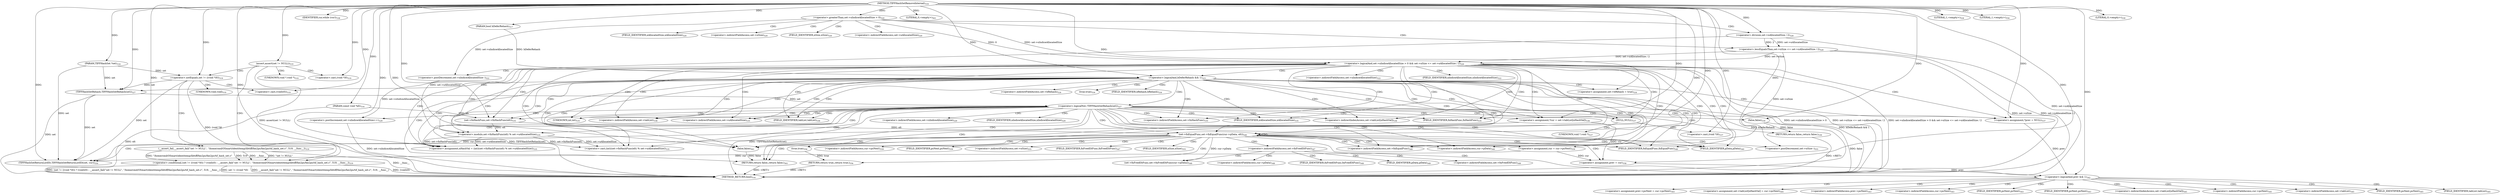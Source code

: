 digraph "TIFFHashSetRemoveInternal" {  
"5696" [label = <(METHOD,TIFFHashSetRemoveInternal)<SUB>516</SUB>> ]
"5866" [label = <(METHOD_RETURN,bool)<SUB>516</SUB>> ]
"5697" [label = <(PARAM,TIFFHashSet *set)<SUB>516</SUB>> ]
"5698" [label = <(PARAM,const void *elt)<SUB>516</SUB>> ]
"5699" [label = <(PARAM,bool bDeferRehash)<SUB>517</SUB>> ]
"5701" [label = <(assert,assert(set != NULL))<SUB>519</SUB>> ]
"5766" [label = <(&lt;operator&gt;.assignment,nHashVal = (int)(set-&gt;fnHashFunc(elt) % set-&gt;nAllocatedSize))<SUB>535</SUB>> ]
"5780" [label = <(&lt;operator&gt;.assignment,*cur = set-&gt;tabList[nHashVal])<SUB>536</SUB>> ]
"5788" [label = <(&lt;operator&gt;.assignment,*prev = NULL)<SUB>537</SUB>> ]
"5862" [label = <(RETURN,return false;,return false;)<SUB>561</SUB>> ]
"5718" [label = <(&lt;operator&gt;.logicalAnd,set-&gt;nIndiceAllocatedSize &gt; 0 &amp;&amp; set-&gt;nSize &lt;= set-&gt;nAllocatedSize / 2)<SUB>520</SUB>> ]
"5796" [label = <(IDENTIFIER,cur,while (cur))<SUB>538</SUB>> ]
"5863" [label = <(false,false)<SUB>561</SUB>> ]
"5703" [label = <(&lt;operator&gt;.conditional,(set != ((void *)0)) ? (void)(0) : __assert_fail(&quot;set != NULL&quot;, &quot;/home/cmd/OSmart/identitemp/libtiff/fax2ps/fax2ps/tif_hash_set.c&quot;, 519, __func__))<SUB>519</SUB>> ]
"5734" [label = <(&lt;operator&gt;.postDecrement,set-&gt;nIndiceAllocatedSize--)<SUB>522</SUB>> ]
"5768" [label = <(&lt;operator&gt;.cast,(int)(set-&gt;fnHashFunc(elt) % set-&gt;nAllocatedSize))<SUB>535</SUB>> ]
"5854" [label = <(&lt;operator&gt;.assignment,prev = cur)<SUB>558</SUB>> ]
"5857" [label = <(&lt;operator&gt;.assignment,cur = cur-&gt;psNext)<SUB>559</SUB>> ]
"5719" [label = <(&lt;operator&gt;.greaterThan,set-&gt;nIndiceAllocatedSize &gt; 0)<SUB>520</SUB>> ]
"5724" [label = <(&lt;operator&gt;.lessEqualsThan,set-&gt;nSize &lt;= set-&gt;nAllocatedSize / 2)<SUB>520</SUB>> ]
"5739" [label = <(&lt;operator&gt;.logicalAnd,bDeferRehash &amp;&amp; 1)<SUB>523</SUB>> ]
"5770" [label = <(&lt;operator&gt;.modulo,set-&gt;fnHashFunc(elt) % set-&gt;nAllocatedSize)<SUB>535</SUB>> ]
"5792" [label = <(&lt;operator&gt;.cast,(void *)0)<SUB>537</SUB>> ]
"5799" [label = <(set-&gt;fnEqualFunc,set-&gt;fnEqualFunc(cur-&gt;pData, elt))<SUB>540</SUB>> ]
"5865" [label = <(LITERAL,0,&lt;empty&gt;)<SUB>561</SUB>> ]
"5704" [label = <(&lt;operator&gt;.notEquals,set != ((void *)0))<SUB>519</SUB>> ]
"5709" [label = <(&lt;operator&gt;.cast,(void)(0))<SUB>519</SUB>> ]
"5712" [label = <(__assert_fail,__assert_fail(&quot;set != NULL&quot;, &quot;/home/cmd/OSmart/identitemp/libtiff/fax2ps/fax2ps/tif_hash_set.c&quot;, 519, __func__))<SUB>519</SUB>> ]
"5728" [label = <(&lt;operator&gt;.division,set-&gt;nAllocatedSize / 2)<SUB>520</SUB>> ]
"5743" [label = <(&lt;operator&gt;.assignment,set-&gt;bRehash = true)<SUB>524</SUB>> ]
"5771" [label = <(set-&gt;fnHashFunc,set-&gt;fnHashFunc(elt))<SUB>535</SUB>> ]
"5843" [label = <(TIFFHashSetReturnListElt,TIFFHashSetReturnListElt(set, cur))<SUB>550</SUB>> ]
"5846" [label = <(&lt;operator&gt;.postDecrement,set-&gt;nSize--)<SUB>555</SUB>> ]
"5850" [label = <(RETURN,return true;,return true;)<SUB>556</SUB>> ]
"5706" [label = <(&lt;operator&gt;.cast,(void *)0)<SUB>519</SUB>> ]
"5809" [label = <(&lt;operator&gt;.logicalAnd,prev &amp;&amp; 1)<SUB>542</SUB>> ]
"5851" [label = <(true,true)<SUB>556</SUB>> ]
"5753" [label = <(&lt;operator&gt;.logicalNot,!TIFFHashSetRehash(set))<SUB>527</SUB>> ]
"5813" [label = <(&lt;operator&gt;.assignment,prev-&gt;psNext = cur-&gt;psNext)<SUB>543</SUB>> ]
"5836" [label = <(set-&gt;fnFreeEltFunc,set-&gt;fnFreeEltFunc(cur-&gt;pData))<SUB>548</SUB>> ]
"5749" [label = <(LITERAL,1,&lt;empty&gt;)<SUB>524</SUB>> ]
"5757" [label = <(&lt;operator&gt;.postIncrement,set-&gt;nIndiceAllocatedSize++)<SUB>529</SUB>> ]
"5761" [label = <(RETURN,return false;,return false;)<SUB>530</SUB>> ]
"5822" [label = <(&lt;operator&gt;.assignment,set-&gt;tabList[nHashVal] = cur-&gt;psNext)<SUB>545</SUB>> ]
"5853" [label = <(LITERAL,1,&lt;empty&gt;)<SUB>556</SUB>> ]
"5754" [label = <(TIFFHashSetRehash,TIFFHashSetRehash(set))<SUB>527</SUB>> ]
"5762" [label = <(false,false)<SUB>530</SUB>> ]
"5764" [label = <(LITERAL,0,&lt;empty&gt;)<SUB>530</SUB>> ]
"5782" [label = <(&lt;operator&gt;.indirectIndexAccess,set-&gt;tabList[nHashVal])<SUB>536</SUB>> ]
"5790" [label = <(NULL,NULL)<SUB>537</SUB>> ]
"5769" [label = <(UNKNOWN,int,int)<SUB>535</SUB>> ]
"5783" [label = <(&lt;operator&gt;.indirectFieldAccess,set-&gt;tabList)<SUB>536</SUB>> ]
"5725" [label = <(&lt;operator&gt;.indirectFieldAccess,set-&gt;nSize)<SUB>520</SUB>> ]
"5735" [label = <(&lt;operator&gt;.indirectFieldAccess,set-&gt;nIndiceAllocatedSize)<SUB>522</SUB>> ]
"5776" [label = <(&lt;operator&gt;.indirectFieldAccess,set-&gt;nAllocatedSize)<SUB>535</SUB>> ]
"5785" [label = <(FIELD_IDENTIFIER,tabList,tabList)<SUB>536</SUB>> ]
"5859" [label = <(&lt;operator&gt;.indirectFieldAccess,cur-&gt;psNext)<SUB>559</SUB>> ]
"5710" [label = <(UNKNOWN,void,void)<SUB>519</SUB>> ]
"5727" [label = <(FIELD_IDENTIFIER,nSize,nSize)<SUB>520</SUB>> ]
"5729" [label = <(&lt;operator&gt;.indirectFieldAccess,set-&gt;nAllocatedSize)<SUB>520</SUB>> ]
"5737" [label = <(FIELD_IDENTIFIER,nIndiceAllocatedSize,nIndiceAllocatedSize)<SUB>522</SUB>> ]
"5772" [label = <(&lt;operator&gt;.indirectFieldAccess,set-&gt;fnHashFunc)<SUB>535</SUB>> ]
"5778" [label = <(FIELD_IDENTIFIER,nAllocatedSize,nAllocatedSize)<SUB>535</SUB>> ]
"5793" [label = <(UNKNOWN,void *,void *)<SUB>537</SUB>> ]
"5800" [label = <(&lt;operator&gt;.indirectFieldAccess,set-&gt;fnEqualFunc)<SUB>540</SUB>> ]
"5803" [label = <(&lt;operator&gt;.indirectFieldAccess,cur-&gt;pData)<SUB>540</SUB>> ]
"5861" [label = <(FIELD_IDENTIFIER,psNext,psNext)<SUB>559</SUB>> ]
"5707" [label = <(UNKNOWN,void *,void *)<SUB>519</SUB>> ]
"5731" [label = <(FIELD_IDENTIFIER,nAllocatedSize,nAllocatedSize)<SUB>520</SUB>> ]
"5744" [label = <(&lt;operator&gt;.indirectFieldAccess,set-&gt;bRehash)<SUB>524</SUB>> ]
"5747" [label = <(true,true)<SUB>524</SUB>> ]
"5774" [label = <(FIELD_IDENTIFIER,fnHashFunc,fnHashFunc)<SUB>535</SUB>> ]
"5802" [label = <(FIELD_IDENTIFIER,fnEqualFunc,fnEqualFunc)<SUB>540</SUB>> ]
"5805" [label = <(FIELD_IDENTIFIER,pData,pData)<SUB>540</SUB>> ]
"5832" [label = <(&lt;operator&gt;.indirectFieldAccess,set-&gt;fnFreeEltFunc)<SUB>547</SUB>> ]
"5847" [label = <(&lt;operator&gt;.indirectFieldAccess,set-&gt;nSize)<SUB>555</SUB>> ]
"5746" [label = <(FIELD_IDENTIFIER,bRehash,bRehash)<SUB>524</SUB>> ]
"5834" [label = <(FIELD_IDENTIFIER,fnFreeEltFunc,fnFreeEltFunc)<SUB>547</SUB>> ]
"5849" [label = <(FIELD_IDENTIFIER,nSize,nSize)<SUB>555</SUB>> ]
"5814" [label = <(&lt;operator&gt;.indirectFieldAccess,prev-&gt;psNext)<SUB>543</SUB>> ]
"5817" [label = <(&lt;operator&gt;.indirectFieldAccess,cur-&gt;psNext)<SUB>543</SUB>> ]
"5837" [label = <(&lt;operator&gt;.indirectFieldAccess,set-&gt;fnFreeEltFunc)<SUB>548</SUB>> ]
"5840" [label = <(&lt;operator&gt;.indirectFieldAccess,cur-&gt;pData)<SUB>548</SUB>> ]
"5758" [label = <(&lt;operator&gt;.indirectFieldAccess,set-&gt;nIndiceAllocatedSize)<SUB>529</SUB>> ]
"5816" [label = <(FIELD_IDENTIFIER,psNext,psNext)<SUB>543</SUB>> ]
"5819" [label = <(FIELD_IDENTIFIER,psNext,psNext)<SUB>543</SUB>> ]
"5823" [label = <(&lt;operator&gt;.indirectIndexAccess,set-&gt;tabList[nHashVal])<SUB>545</SUB>> ]
"5828" [label = <(&lt;operator&gt;.indirectFieldAccess,cur-&gt;psNext)<SUB>545</SUB>> ]
"5839" [label = <(FIELD_IDENTIFIER,fnFreeEltFunc,fnFreeEltFunc)<SUB>548</SUB>> ]
"5842" [label = <(FIELD_IDENTIFIER,pData,pData)<SUB>548</SUB>> ]
"5760" [label = <(FIELD_IDENTIFIER,nIndiceAllocatedSize,nIndiceAllocatedSize)<SUB>529</SUB>> ]
"5824" [label = <(&lt;operator&gt;.indirectFieldAccess,set-&gt;tabList)<SUB>545</SUB>> ]
"5830" [label = <(FIELD_IDENTIFIER,psNext,psNext)<SUB>545</SUB>> ]
"5826" [label = <(FIELD_IDENTIFIER,tabList,tabList)<SUB>545</SUB>> ]
  "5761" -> "5866"  [ label = "DDG: &lt;RET&gt;"] 
  "5862" -> "5866"  [ label = "DDG: &lt;RET&gt;"] 
  "5850" -> "5866"  [ label = "DDG: &lt;RET&gt;"] 
  "5698" -> "5866"  [ label = "DDG: elt"] 
  "5701" -> "5866"  [ label = "DDG: assert(set != NULL)"] 
  "5704" -> "5866"  [ label = "DDG: (void *)0"] 
  "5703" -> "5866"  [ label = "DDG: set != ((void *)0)"] 
  "5703" -> "5866"  [ label = "DDG: __assert_fail(&quot;set != NULL&quot;, &quot;/home/cmd/OSmart/identitemp/libtiff/fax2ps/fax2ps/tif_hash_set.c&quot;, 519, __func__)"] 
  "5703" -> "5866"  [ label = "DDG: (void)(0)"] 
  "5703" -> "5866"  [ label = "DDG: (set != ((void *)0)) ? (void)(0) : __assert_fail(&quot;set != NULL&quot;, &quot;/home/cmd/OSmart/identitemp/libtiff/fax2ps/fax2ps/tif_hash_set.c&quot;, 519, __func__)"] 
  "5718" -> "5866"  [ label = "DDG: set-&gt;nIndiceAllocatedSize &gt; 0"] 
  "5724" -> "5866"  [ label = "DDG: set-&gt;nSize"] 
  "5728" -> "5866"  [ label = "DDG: set-&gt;nAllocatedSize"] 
  "5724" -> "5866"  [ label = "DDG: set-&gt;nAllocatedSize / 2"] 
  "5718" -> "5866"  [ label = "DDG: set-&gt;nSize &lt;= set-&gt;nAllocatedSize / 2"] 
  "5718" -> "5866"  [ label = "DDG: set-&gt;nIndiceAllocatedSize &gt; 0 &amp;&amp; set-&gt;nSize &lt;= set-&gt;nAllocatedSize / 2"] 
  "5739" -> "5866"  [ label = "DDG: bDeferRehash"] 
  "5739" -> "5866"  [ label = "DDG: bDeferRehash &amp;&amp; 1"] 
  "5754" -> "5866"  [ label = "DDG: set"] 
  "5753" -> "5866"  [ label = "DDG: TIFFHashSetRehash(set)"] 
  "5753" -> "5866"  [ label = "DDG: !TIFFHashSetRehash(set)"] 
  "5757" -> "5866"  [ label = "DDG: set-&gt;nIndiceAllocatedSize"] 
  "5762" -> "5866"  [ label = "DDG: false"] 
  "5712" -> "5866"  [ label = "DDG: __func__"] 
  "5696" -> "5697"  [ label = "DDG: "] 
  "5696" -> "5698"  [ label = "DDG: "] 
  "5696" -> "5699"  [ label = "DDG: "] 
  "5696" -> "5701"  [ label = "DDG: "] 
  "5770" -> "5766"  [ label = "DDG: set-&gt;fnHashFunc(elt)"] 
  "5770" -> "5766"  [ label = "DDG: set-&gt;nAllocatedSize"] 
  "5696" -> "5788"  [ label = "DDG: "] 
  "5863" -> "5862"  [ label = "DDG: false"] 
  "5696" -> "5766"  [ label = "DDG: "] 
  "5696" -> "5780"  [ label = "DDG: "] 
  "5696" -> "5796"  [ label = "DDG: "] 
  "5696" -> "5863"  [ label = "DDG: "] 
  "5696" -> "5703"  [ label = "DDG: "] 
  "5712" -> "5703"  [ label = "DDG: &quot;set != NULL&quot;"] 
  "5712" -> "5703"  [ label = "DDG: &quot;/home/cmd/OSmart/identitemp/libtiff/fax2ps/fax2ps/tif_hash_set.c&quot;"] 
  "5712" -> "5703"  [ label = "DDG: 519"] 
  "5712" -> "5703"  [ label = "DDG: __func__"] 
  "5719" -> "5718"  [ label = "DDG: set-&gt;nIndiceAllocatedSize"] 
  "5719" -> "5718"  [ label = "DDG: 0"] 
  "5724" -> "5718"  [ label = "DDG: set-&gt;nSize"] 
  "5724" -> "5718"  [ label = "DDG: set-&gt;nAllocatedSize / 2"] 
  "5770" -> "5768"  [ label = "DDG: set-&gt;fnHashFunc(elt)"] 
  "5770" -> "5768"  [ label = "DDG: set-&gt;nAllocatedSize"] 
  "5780" -> "5854"  [ label = "DDG: cur"] 
  "5857" -> "5854"  [ label = "DDG: cur"] 
  "5696" -> "5854"  [ label = "DDG: "] 
  "5696" -> "5719"  [ label = "DDG: "] 
  "5728" -> "5724"  [ label = "DDG: set-&gt;nAllocatedSize"] 
  "5728" -> "5724"  [ label = "DDG: 2"] 
  "5719" -> "5734"  [ label = "DDG: set-&gt;nIndiceAllocatedSize"] 
  "5771" -> "5770"  [ label = "DDG: elt"] 
  "5728" -> "5770"  [ label = "DDG: set-&gt;nAllocatedSize"] 
  "5696" -> "5792"  [ label = "DDG: "] 
  "5696" -> "5857"  [ label = "DDG: "] 
  "5696" -> "5865"  [ label = "DDG: "] 
  "5697" -> "5704"  [ label = "DDG: set"] 
  "5696" -> "5704"  [ label = "DDG: "] 
  "5696" -> "5709"  [ label = "DDG: "] 
  "5696" -> "5712"  [ label = "DDG: "] 
  "5696" -> "5728"  [ label = "DDG: "] 
  "5699" -> "5739"  [ label = "DDG: bDeferRehash"] 
  "5696" -> "5739"  [ label = "DDG: "] 
  "5696" -> "5743"  [ label = "DDG: "] 
  "5698" -> "5771"  [ label = "DDG: elt"] 
  "5696" -> "5771"  [ label = "DDG: "] 
  "5771" -> "5799"  [ label = "DDG: elt"] 
  "5696" -> "5799"  [ label = "DDG: "] 
  "5851" -> "5850"  [ label = "DDG: true"] 
  "5696" -> "5706"  [ label = "DDG: "] 
  "5704" -> "5843"  [ label = "DDG: set"] 
  "5754" -> "5843"  [ label = "DDG: set"] 
  "5697" -> "5843"  [ label = "DDG: set"] 
  "5696" -> "5843"  [ label = "DDG: "] 
  "5780" -> "5843"  [ label = "DDG: cur"] 
  "5857" -> "5843"  [ label = "DDG: cur"] 
  "5724" -> "5846"  [ label = "DDG: set-&gt;nSize"] 
  "5696" -> "5851"  [ label = "DDG: "] 
  "5788" -> "5809"  [ label = "DDG: prev"] 
  "5854" -> "5809"  [ label = "DDG: prev"] 
  "5696" -> "5809"  [ label = "DDG: "] 
  "5696" -> "5749"  [ label = "DDG: "] 
  "5754" -> "5753"  [ label = "DDG: set"] 
  "5762" -> "5761"  [ label = "DDG: false"] 
  "5799" -> "5836"  [ label = "DDG: cur-&gt;pData"] 
  "5696" -> "5853"  [ label = "DDG: "] 
  "5704" -> "5754"  [ label = "DDG: set"] 
  "5697" -> "5754"  [ label = "DDG: set"] 
  "5696" -> "5754"  [ label = "DDG: "] 
  "5734" -> "5757"  [ label = "DDG: set-&gt;nIndiceAllocatedSize"] 
  "5696" -> "5762"  [ label = "DDG: "] 
  "5696" -> "5764"  [ label = "DDG: "] 
  "5701" -> "5706"  [ label = "CDG: "] 
  "5701" -> "5703"  [ label = "CDG: "] 
  "5701" -> "5707"  [ label = "CDG: "] 
  "5701" -> "5704"  [ label = "CDG: "] 
  "5718" -> "5772"  [ label = "CDG: "] 
  "5718" -> "5739"  [ label = "CDG: "] 
  "5718" -> "5735"  [ label = "CDG: "] 
  "5718" -> "5782"  [ label = "CDG: "] 
  "5718" -> "5771"  [ label = "CDG: "] 
  "5718" -> "5790"  [ label = "CDG: "] 
  "5718" -> "5774"  [ label = "CDG: "] 
  "5718" -> "5769"  [ label = "CDG: "] 
  "5718" -> "5783"  [ label = "CDG: "] 
  "5718" -> "5770"  [ label = "CDG: "] 
  "5718" -> "5766"  [ label = "CDG: "] 
  "5718" -> "5737"  [ label = "CDG: "] 
  "5718" -> "5788"  [ label = "CDG: "] 
  "5718" -> "5768"  [ label = "CDG: "] 
  "5718" -> "5785"  [ label = "CDG: "] 
  "5718" -> "5778"  [ label = "CDG: "] 
  "5718" -> "5776"  [ label = "CDG: "] 
  "5718" -> "5780"  [ label = "CDG: "] 
  "5718" -> "5734"  [ label = "CDG: "] 
  "5718" -> "5799"  [ label = "CDG: "] 
  "5718" -> "5803"  [ label = "CDG: "] 
  "5718" -> "5800"  [ label = "CDG: "] 
  "5718" -> "5863"  [ label = "CDG: "] 
  "5718" -> "5862"  [ label = "CDG: "] 
  "5718" -> "5802"  [ label = "CDG: "] 
  "5718" -> "5805"  [ label = "CDG: "] 
  "5790" -> "5793"  [ label = "CDG: "] 
  "5790" -> "5792"  [ label = "CDG: "] 
  "5719" -> "5731"  [ label = "CDG: "] 
  "5719" -> "5725"  [ label = "CDG: "] 
  "5719" -> "5728"  [ label = "CDG: "] 
  "5719" -> "5724"  [ label = "CDG: "] 
  "5719" -> "5727"  [ label = "CDG: "] 
  "5719" -> "5729"  [ label = "CDG: "] 
  "5704" -> "5709"  [ label = "CDG: "] 
  "5704" -> "5712"  [ label = "CDG: "] 
  "5704" -> "5710"  [ label = "CDG: "] 
  "5739" -> "5772"  [ label = "CDG: "] 
  "5739" -> "5782"  [ label = "CDG: "] 
  "5739" -> "5771"  [ label = "CDG: "] 
  "5739" -> "5790"  [ label = "CDG: "] 
  "5739" -> "5746"  [ label = "CDG: "] 
  "5739" -> "5774"  [ label = "CDG: "] 
  "5739" -> "5769"  [ label = "CDG: "] 
  "5739" -> "5783"  [ label = "CDG: "] 
  "5739" -> "5753"  [ label = "CDG: "] 
  "5739" -> "5770"  [ label = "CDG: "] 
  "5739" -> "5766"  [ label = "CDG: "] 
  "5739" -> "5788"  [ label = "CDG: "] 
  "5739" -> "5743"  [ label = "CDG: "] 
  "5739" -> "5768"  [ label = "CDG: "] 
  "5739" -> "5785"  [ label = "CDG: "] 
  "5739" -> "5744"  [ label = "CDG: "] 
  "5739" -> "5778"  [ label = "CDG: "] 
  "5739" -> "5747"  [ label = "CDG: "] 
  "5739" -> "5776"  [ label = "CDG: "] 
  "5739" -> "5754"  [ label = "CDG: "] 
  "5739" -> "5780"  [ label = "CDG: "] 
  "5739" -> "5799"  [ label = "CDG: "] 
  "5739" -> "5803"  [ label = "CDG: "] 
  "5739" -> "5800"  [ label = "CDG: "] 
  "5739" -> "5863"  [ label = "CDG: "] 
  "5739" -> "5862"  [ label = "CDG: "] 
  "5739" -> "5802"  [ label = "CDG: "] 
  "5739" -> "5805"  [ label = "CDG: "] 
  "5799" -> "5846"  [ label = "CDG: "] 
  "5799" -> "5857"  [ label = "CDG: "] 
  "5799" -> "5850"  [ label = "CDG: "] 
  "5799" -> "5832"  [ label = "CDG: "] 
  "5799" -> "5847"  [ label = "CDG: "] 
  "5799" -> "5843"  [ label = "CDG: "] 
  "5799" -> "5809"  [ label = "CDG: "] 
  "5799" -> "5851"  [ label = "CDG: "] 
  "5799" -> "5834"  [ label = "CDG: "] 
  "5799" -> "5849"  [ label = "CDG: "] 
  "5799" -> "5861"  [ label = "CDG: "] 
  "5799" -> "5859"  [ label = "CDG: "] 
  "5799" -> "5854"  [ label = "CDG: "] 
  "5799" -> "5799"  [ label = "CDG: "] 
  "5799" -> "5803"  [ label = "CDG: "] 
  "5799" -> "5800"  [ label = "CDG: "] 
  "5799" -> "5863"  [ label = "CDG: "] 
  "5799" -> "5862"  [ label = "CDG: "] 
  "5799" -> "5802"  [ label = "CDG: "] 
  "5799" -> "5805"  [ label = "CDG: "] 
  "5809" -> "5817"  [ label = "CDG: "] 
  "5809" -> "5830"  [ label = "CDG: "] 
  "5809" -> "5816"  [ label = "CDG: "] 
  "5809" -> "5813"  [ label = "CDG: "] 
  "5809" -> "5824"  [ label = "CDG: "] 
  "5809" -> "5822"  [ label = "CDG: "] 
  "5809" -> "5819"  [ label = "CDG: "] 
  "5809" -> "5814"  [ label = "CDG: "] 
  "5809" -> "5826"  [ label = "CDG: "] 
  "5809" -> "5823"  [ label = "CDG: "] 
  "5809" -> "5828"  [ label = "CDG: "] 
  "5832" -> "5842"  [ label = "CDG: "] 
  "5832" -> "5840"  [ label = "CDG: "] 
  "5832" -> "5837"  [ label = "CDG: "] 
  "5832" -> "5839"  [ label = "CDG: "] 
  "5832" -> "5836"  [ label = "CDG: "] 
  "5753" -> "5772"  [ label = "CDG: "] 
  "5753" -> "5782"  [ label = "CDG: "] 
  "5753" -> "5771"  [ label = "CDG: "] 
  "5753" -> "5790"  [ label = "CDG: "] 
  "5753" -> "5774"  [ label = "CDG: "] 
  "5753" -> "5769"  [ label = "CDG: "] 
  "5753" -> "5783"  [ label = "CDG: "] 
  "5753" -> "5757"  [ label = "CDG: "] 
  "5753" -> "5770"  [ label = "CDG: "] 
  "5753" -> "5766"  [ label = "CDG: "] 
  "5753" -> "5762"  [ label = "CDG: "] 
  "5753" -> "5760"  [ label = "CDG: "] 
  "5753" -> "5788"  [ label = "CDG: "] 
  "5753" -> "5768"  [ label = "CDG: "] 
  "5753" -> "5785"  [ label = "CDG: "] 
  "5753" -> "5761"  [ label = "CDG: "] 
  "5753" -> "5778"  [ label = "CDG: "] 
  "5753" -> "5776"  [ label = "CDG: "] 
  "5753" -> "5780"  [ label = "CDG: "] 
  "5753" -> "5758"  [ label = "CDG: "] 
  "5753" -> "5799"  [ label = "CDG: "] 
  "5753" -> "5803"  [ label = "CDG: "] 
  "5753" -> "5800"  [ label = "CDG: "] 
  "5753" -> "5863"  [ label = "CDG: "] 
  "5753" -> "5862"  [ label = "CDG: "] 
  "5753" -> "5802"  [ label = "CDG: "] 
  "5753" -> "5805"  [ label = "CDG: "] 
}
